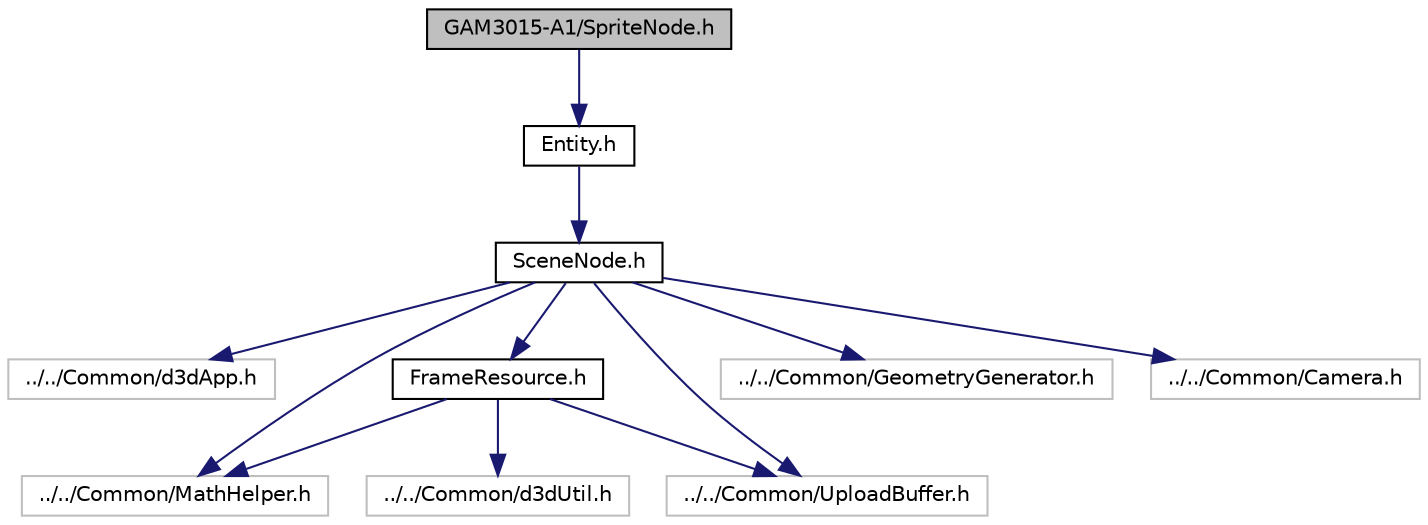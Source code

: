 digraph "GAM3015-A1/SpriteNode.h"
{
 // LATEX_PDF_SIZE
  edge [fontname="Helvetica",fontsize="10",labelfontname="Helvetica",labelfontsize="10"];
  node [fontname="Helvetica",fontsize="10",shape=record];
  Node1 [label="GAM3015-A1/SpriteNode.h",height=0.2,width=0.4,color="black", fillcolor="grey75", style="filled", fontcolor="black",tooltip=" "];
  Node1 -> Node2 [color="midnightblue",fontsize="10",style="solid"];
  Node2 [label="Entity.h",height=0.2,width=0.4,color="black", fillcolor="white", style="filled",URL="$_entity_8h.html",tooltip=" "];
  Node2 -> Node3 [color="midnightblue",fontsize="10",style="solid"];
  Node3 [label="SceneNode.h",height=0.2,width=0.4,color="black", fillcolor="white", style="filled",URL="$_scene_node_8h.html",tooltip=" "];
  Node3 -> Node4 [color="midnightblue",fontsize="10",style="solid"];
  Node4 [label="../../Common/d3dApp.h",height=0.2,width=0.4,color="grey75", fillcolor="white", style="filled",tooltip=" "];
  Node3 -> Node5 [color="midnightblue",fontsize="10",style="solid"];
  Node5 [label="../../Common/MathHelper.h",height=0.2,width=0.4,color="grey75", fillcolor="white", style="filled",tooltip=" "];
  Node3 -> Node6 [color="midnightblue",fontsize="10",style="solid"];
  Node6 [label="../../Common/UploadBuffer.h",height=0.2,width=0.4,color="grey75", fillcolor="white", style="filled",tooltip=" "];
  Node3 -> Node7 [color="midnightblue",fontsize="10",style="solid"];
  Node7 [label="../../Common/GeometryGenerator.h",height=0.2,width=0.4,color="grey75", fillcolor="white", style="filled",tooltip=" "];
  Node3 -> Node8 [color="midnightblue",fontsize="10",style="solid"];
  Node8 [label="../../Common/Camera.h",height=0.2,width=0.4,color="grey75", fillcolor="white", style="filled",tooltip=" "];
  Node3 -> Node9 [color="midnightblue",fontsize="10",style="solid"];
  Node9 [label="FrameResource.h",height=0.2,width=0.4,color="black", fillcolor="white", style="filled",URL="$_frame_resource_8h.html",tooltip=" "];
  Node9 -> Node10 [color="midnightblue",fontsize="10",style="solid"];
  Node10 [label="../../Common/d3dUtil.h",height=0.2,width=0.4,color="grey75", fillcolor="white", style="filled",tooltip=" "];
  Node9 -> Node5 [color="midnightblue",fontsize="10",style="solid"];
  Node9 -> Node6 [color="midnightblue",fontsize="10",style="solid"];
}
